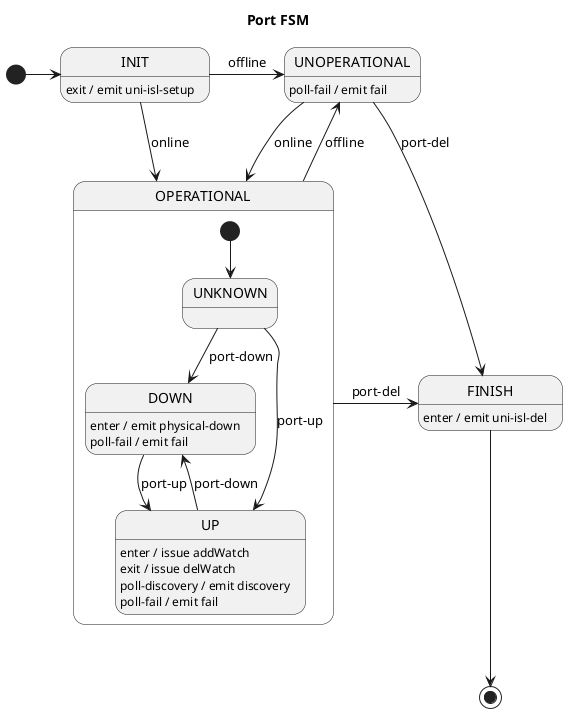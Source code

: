 Internal state:
* history data (constructor)

Input signals:
* port-up (switch)
* port-down (switch)
* online (switch)
* offline (switch)
* poll-discovery (poll)
* poll-fail (poll)

Output signals:
* physical-down (isl/2)
* uni-isl-setup (isl/2)
* discovery (isl/2)
* fail (isl/2)

@startuml
title Port FSM

[*] -right-> INIT

INIT -r-> UNOPERATIONAL : offline
INIT -r-> OPERATIONAL : online
INIT : exit / emit uni-isl-setup

state OPERATIONAL {
    [*] --> UNKNOWN

    UNKNOWN --> DOWN : port-down
    UNKNOWN --> UP : port-up

    DOWN --> UP : port-up
    DOWN : enter / emit physical-down
    DOWN : poll-fail / emit fail

    UP --> DOWN : port-down
    UP : enter / issue addWatch
    UP : exit / issue delWatch
    UP : poll-discovery / emit discovery
    UP : poll-fail / emit fail
}

OPERATIONAL --> UNOPERATIONAL : offline
OPERATIONAL -r-> FINISH : port-del

UNOPERATIONAL --> OPERATIONAL : online
UNOPERATIONAL --> FINISH : port-del
UNOPERATIONAL : poll-fail / emit fail

FINISH: enter / emit uni-isl-del
FINISH -d-> [*]

@enduml
